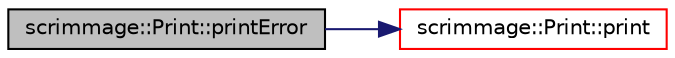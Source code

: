 digraph "scrimmage::Print::printError"
{
 // LATEX_PDF_SIZE
  edge [fontname="Helvetica",fontsize="10",labelfontname="Helvetica",labelfontsize="10"];
  node [fontname="Helvetica",fontsize="10",shape=record];
  rankdir="LR";
  Node1 [label="scrimmage::Print::printError",height=0.2,width=0.4,color="black", fillcolor="grey75", style="filled", fontcolor="black",tooltip=" "];
  Node1 -> Node2 [color="midnightblue",fontsize="10",style="solid",fontname="Helvetica"];
  Node2 [label="scrimmage::Print::print",height=0.2,width=0.4,color="red", fillcolor="white", style="filled",URL="$classscrimmage_1_1Print.html#a52c91a561088ff8fe8a5d24e716eb23f",tooltip=" "];
}

